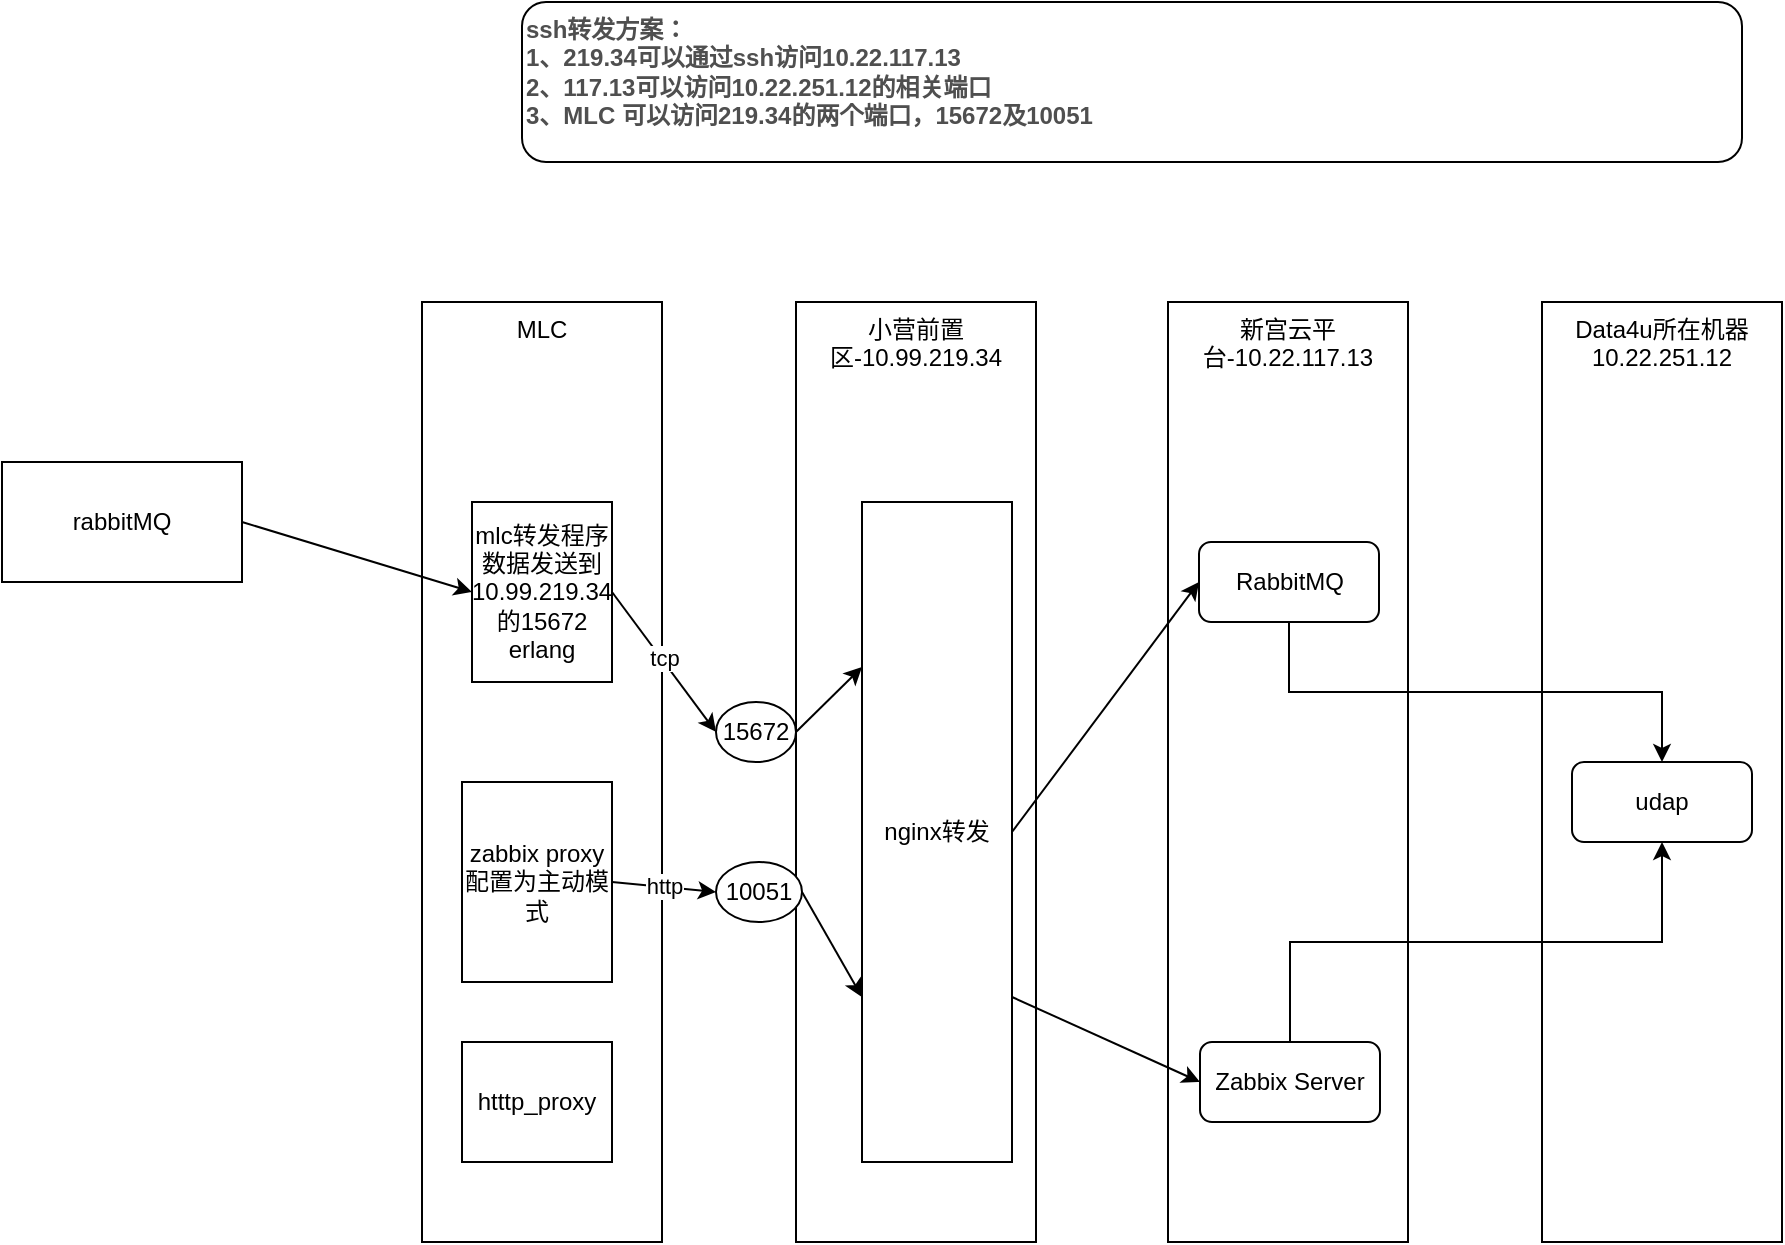 <mxfile version="26.2.12">
  <diagram name="第 1 页" id="2Wzhq5M_5Hy1fD70P3M6">
    <mxGraphModel dx="2247" dy="752" grid="1" gridSize="10" guides="1" tooltips="1" connect="1" arrows="1" fold="1" page="1" pageScale="1" pageWidth="827" pageHeight="1169" math="0" shadow="0">
      <root>
        <mxCell id="0" />
        <mxCell id="1" parent="0" />
        <mxCell id="MgQ1w65kkU0ooOh4Seem-1" value="MLC" style="rounded=0;whiteSpace=wrap;html=1;verticalAlign=top;" vertex="1" parent="1">
          <mxGeometry x="-20" y="260" width="120" height="470" as="geometry" />
        </mxCell>
        <mxCell id="MgQ1w65kkU0ooOh4Seem-2" value="小营前置区-10.99.219.34" style="rounded=0;whiteSpace=wrap;html=1;verticalAlign=top;" vertex="1" parent="1">
          <mxGeometry x="167" y="260" width="120" height="470" as="geometry" />
        </mxCell>
        <mxCell id="MgQ1w65kkU0ooOh4Seem-3" value="新宫云平台-10.22.117.13" style="rounded=0;whiteSpace=wrap;html=1;verticalAlign=top;" vertex="1" parent="1">
          <mxGeometry x="353" y="260" width="120" height="470" as="geometry" />
        </mxCell>
        <mxCell id="MgQ1w65kkU0ooOh4Seem-4" value="Data4u所在机器&lt;br&gt;10.22.251.12" style="rounded=0;whiteSpace=wrap;html=1;verticalAlign=top;" vertex="1" parent="1">
          <mxGeometry x="540" y="260" width="120" height="470" as="geometry" />
        </mxCell>
        <mxCell id="MgQ1w65kkU0ooOh4Seem-5" style="edgeStyle=orthogonalEdgeStyle;rounded=0;orthogonalLoop=1;jettySize=auto;html=1;exitX=0.5;exitY=1;exitDx=0;exitDy=0;entryX=0.5;entryY=0;entryDx=0;entryDy=0;" edge="1" parent="1" source="MgQ1w65kkU0ooOh4Seem-6" target="MgQ1w65kkU0ooOh4Seem-7">
          <mxGeometry relative="1" as="geometry" />
        </mxCell>
        <mxCell id="MgQ1w65kkU0ooOh4Seem-6" value="RabbitMQ" style="rounded=1;whiteSpace=wrap;html=1;" vertex="1" parent="1">
          <mxGeometry x="368.5" y="380" width="90" height="40" as="geometry" />
        </mxCell>
        <mxCell id="MgQ1w65kkU0ooOh4Seem-7" value="udap" style="rounded=1;whiteSpace=wrap;html=1;" vertex="1" parent="1">
          <mxGeometry x="555" y="490" width="90" height="40" as="geometry" />
        </mxCell>
        <mxCell id="MgQ1w65kkU0ooOh4Seem-8" style="edgeStyle=orthogonalEdgeStyle;rounded=0;orthogonalLoop=1;jettySize=auto;html=1;exitX=0.5;exitY=0;exitDx=0;exitDy=0;fontSize=12;" edge="1" parent="1" source="MgQ1w65kkU0ooOh4Seem-9" target="MgQ1w65kkU0ooOh4Seem-7">
          <mxGeometry relative="1" as="geometry" />
        </mxCell>
        <mxCell id="MgQ1w65kkU0ooOh4Seem-9" value="Zabbix Server" style="rounded=1;whiteSpace=wrap;html=1;" vertex="1" parent="1">
          <mxGeometry x="369" y="630" width="90" height="40" as="geometry" />
        </mxCell>
        <mxCell id="MgQ1w65kkU0ooOh4Seem-10" value="&lt;font color=&quot;#4f4f4f&quot; face=&quot;pingfang sc, microsoft yahei, simhei, arial, simsun&quot; style=&quot;background-color: rgb(255 , 255 , 255)&quot;&gt;&lt;b&gt;&lt;div&gt;ssh转发方案：&lt;/div&gt;&lt;div&gt;1、219.34可以通过ssh访问10.22.117.13&lt;/div&gt;&lt;div&gt;2、117.13可以访问10.22.251.12的相关端口&lt;/div&gt;&lt;div&gt;3、MLC 可以访问219.34的两个端口，15672及10051&lt;/div&gt;&lt;/b&gt;&lt;/font&gt;" style="rounded=1;whiteSpace=wrap;html=1;verticalAlign=top;align=left;" vertex="1" parent="1">
          <mxGeometry x="30" y="110" width="610" height="80" as="geometry" />
        </mxCell>
        <mxCell id="MgQ1w65kkU0ooOh4Seem-11" style="edgeStyle=none;rounded=0;orthogonalLoop=1;jettySize=auto;html=1;exitX=1;exitY=0.5;exitDx=0;exitDy=0;entryX=0;entryY=0.5;entryDx=0;entryDy=0;" edge="1" parent="1" source="MgQ1w65kkU0ooOh4Seem-13" target="MgQ1w65kkU0ooOh4Seem-20">
          <mxGeometry relative="1" as="geometry" />
        </mxCell>
        <mxCell id="MgQ1w65kkU0ooOh4Seem-12" value="tcp" style="edgeLabel;html=1;align=center;verticalAlign=middle;resizable=0;points=[];" vertex="1" connectable="0" parent="MgQ1w65kkU0ooOh4Seem-11">
          <mxGeometry x="-0.062" y="1" relative="1" as="geometry">
            <mxPoint as="offset" />
          </mxGeometry>
        </mxCell>
        <mxCell id="MgQ1w65kkU0ooOh4Seem-13" value="mlc转发程序&lt;br&gt;数据发送到&lt;br&gt;10.99.219.34的15672&lt;br&gt;erlang" style="rounded=0;whiteSpace=wrap;html=1;fontSize=12;" vertex="1" parent="1">
          <mxGeometry x="5" y="360" width="70" height="90" as="geometry" />
        </mxCell>
        <mxCell id="MgQ1w65kkU0ooOh4Seem-14" value="http" style="edgeStyle=none;rounded=0;orthogonalLoop=1;jettySize=auto;html=1;exitX=1;exitY=0.5;exitDx=0;exitDy=0;entryX=0;entryY=0.5;entryDx=0;entryDy=0;" edge="1" parent="1" source="MgQ1w65kkU0ooOh4Seem-15" target="MgQ1w65kkU0ooOh4Seem-22">
          <mxGeometry relative="1" as="geometry" />
        </mxCell>
        <mxCell id="MgQ1w65kkU0ooOh4Seem-15" value="zabbix proxy&lt;br&gt;配置为主动模式" style="rounded=0;whiteSpace=wrap;html=1;fontSize=12;" vertex="1" parent="1">
          <mxGeometry y="500" width="75" height="100" as="geometry" />
        </mxCell>
        <mxCell id="MgQ1w65kkU0ooOh4Seem-16" style="edgeStyle=none;rounded=0;orthogonalLoop=1;jettySize=auto;html=1;exitX=1;exitY=0.5;exitDx=0;exitDy=0;entryX=0;entryY=0.5;entryDx=0;entryDy=0;" edge="1" parent="1" source="MgQ1w65kkU0ooOh4Seem-18" target="MgQ1w65kkU0ooOh4Seem-6">
          <mxGeometry relative="1" as="geometry" />
        </mxCell>
        <mxCell id="MgQ1w65kkU0ooOh4Seem-17" style="edgeStyle=none;rounded=0;orthogonalLoop=1;jettySize=auto;html=1;exitX=1;exitY=0.75;exitDx=0;exitDy=0;entryX=0;entryY=0.5;entryDx=0;entryDy=0;" edge="1" parent="1" source="MgQ1w65kkU0ooOh4Seem-18" target="MgQ1w65kkU0ooOh4Seem-9">
          <mxGeometry relative="1" as="geometry" />
        </mxCell>
        <mxCell id="MgQ1w65kkU0ooOh4Seem-18" value="nginx转发" style="rounded=0;whiteSpace=wrap;html=1;fontSize=12;" vertex="1" parent="1">
          <mxGeometry x="200" y="360" width="75" height="330" as="geometry" />
        </mxCell>
        <mxCell id="MgQ1w65kkU0ooOh4Seem-19" style="edgeStyle=none;rounded=0;orthogonalLoop=1;jettySize=auto;html=1;exitX=1;exitY=0.5;exitDx=0;exitDy=0;entryX=0;entryY=0.25;entryDx=0;entryDy=0;" edge="1" parent="1" source="MgQ1w65kkU0ooOh4Seem-20" target="MgQ1w65kkU0ooOh4Seem-18">
          <mxGeometry relative="1" as="geometry" />
        </mxCell>
        <mxCell id="MgQ1w65kkU0ooOh4Seem-20" value="15672" style="ellipse;whiteSpace=wrap;html=1;" vertex="1" parent="1">
          <mxGeometry x="127" y="460" width="40" height="30" as="geometry" />
        </mxCell>
        <mxCell id="MgQ1w65kkU0ooOh4Seem-21" style="edgeStyle=none;rounded=0;orthogonalLoop=1;jettySize=auto;html=1;exitX=1;exitY=0.5;exitDx=0;exitDy=0;entryX=0;entryY=0.75;entryDx=0;entryDy=0;" edge="1" parent="1" source="MgQ1w65kkU0ooOh4Seem-22" target="MgQ1w65kkU0ooOh4Seem-18">
          <mxGeometry relative="1" as="geometry" />
        </mxCell>
        <mxCell id="MgQ1w65kkU0ooOh4Seem-22" value="10051" style="ellipse;whiteSpace=wrap;html=1;" vertex="1" parent="1">
          <mxGeometry x="127" y="540" width="43" height="30" as="geometry" />
        </mxCell>
        <mxCell id="MgQ1w65kkU0ooOh4Seem-23" style="edgeStyle=none;rounded=0;orthogonalLoop=1;jettySize=auto;html=1;exitX=1;exitY=0.5;exitDx=0;exitDy=0;entryX=0;entryY=0.5;entryDx=0;entryDy=0;" edge="1" parent="1" source="MgQ1w65kkU0ooOh4Seem-24" target="MgQ1w65kkU0ooOh4Seem-13">
          <mxGeometry relative="1" as="geometry" />
        </mxCell>
        <mxCell id="MgQ1w65kkU0ooOh4Seem-24" value="rabbitMQ" style="rounded=0;whiteSpace=wrap;html=1;" vertex="1" parent="1">
          <mxGeometry x="-230" y="340" width="120" height="60" as="geometry" />
        </mxCell>
        <mxCell id="MgQ1w65kkU0ooOh4Seem-25" value="htttp_proxy" style="rounded=0;whiteSpace=wrap;html=1;" vertex="1" parent="1">
          <mxGeometry y="630" width="75" height="60" as="geometry" />
        </mxCell>
      </root>
    </mxGraphModel>
  </diagram>
</mxfile>
